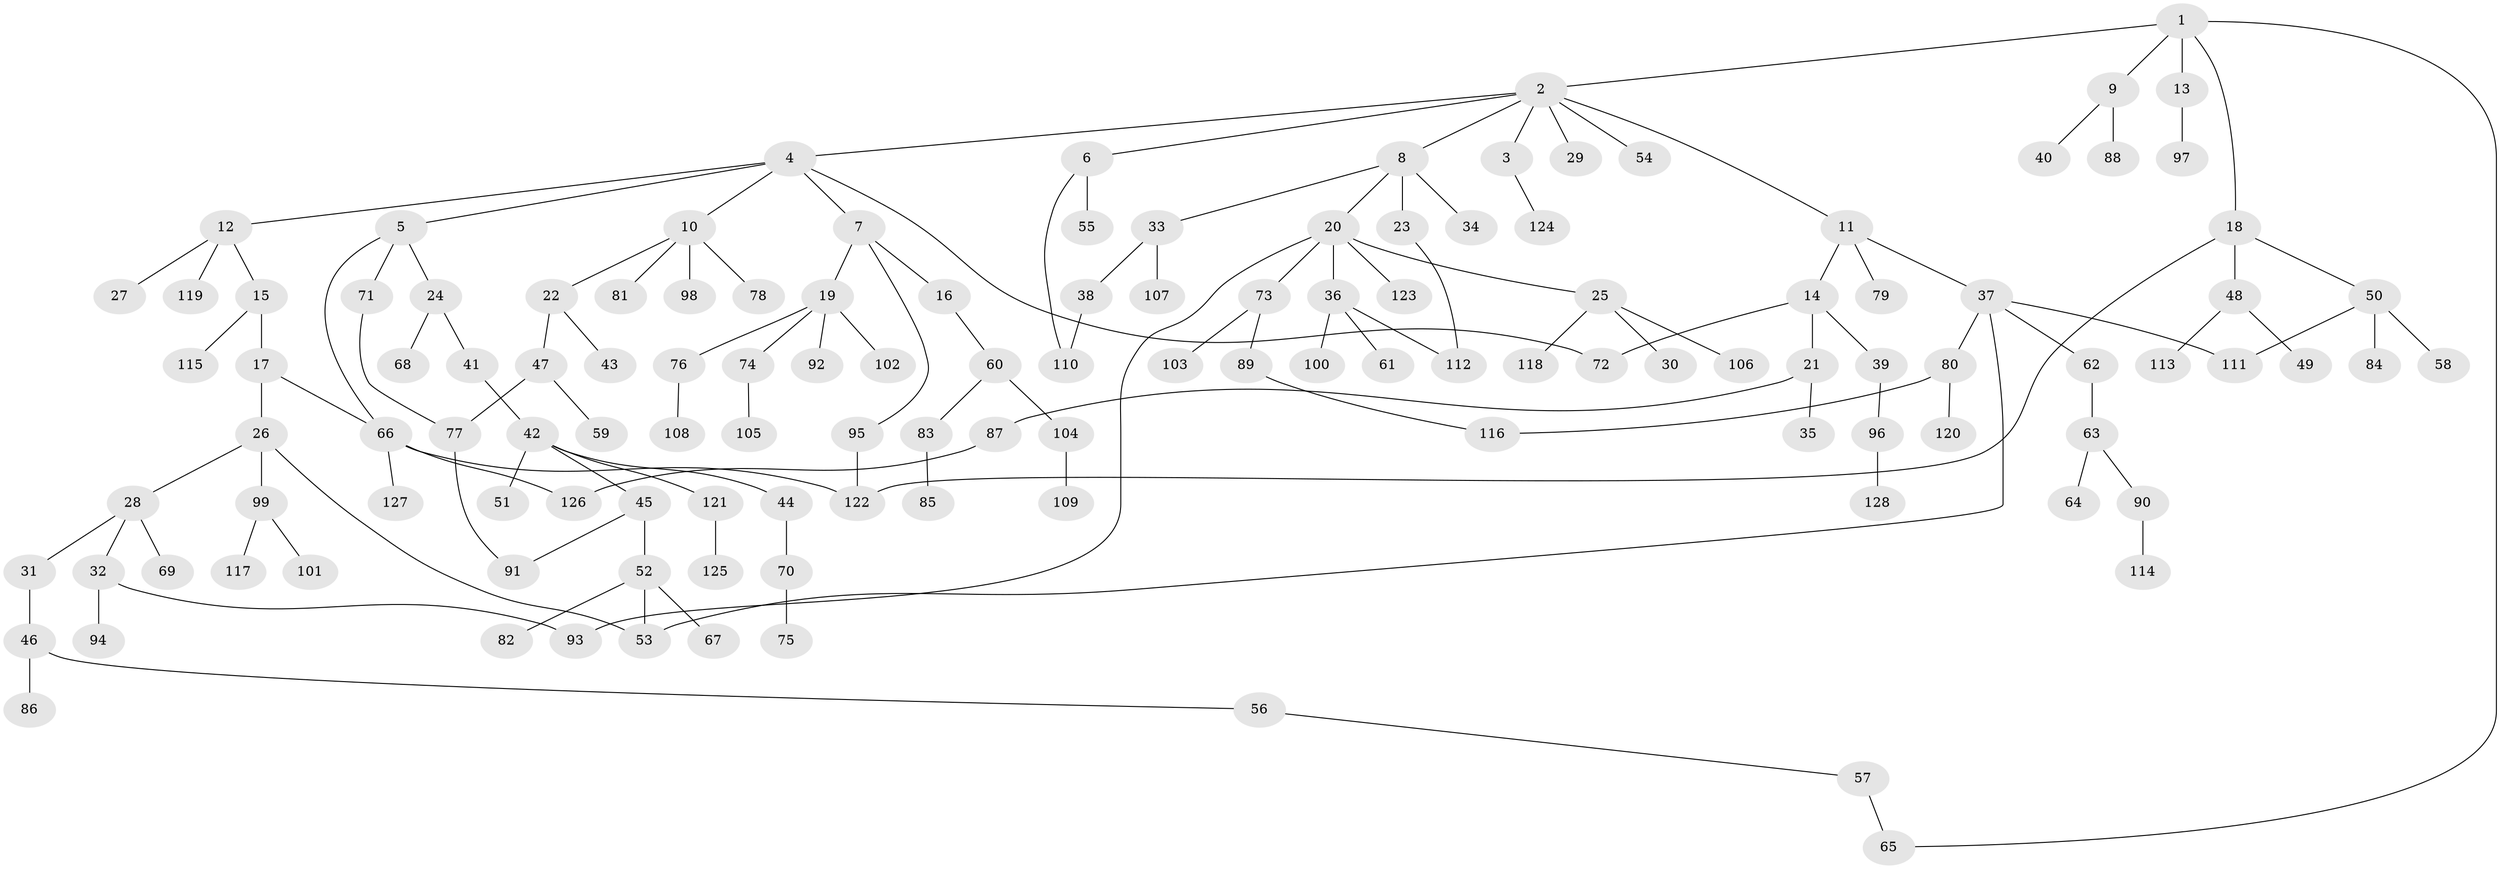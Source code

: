 // Generated by graph-tools (version 1.1) at 2025/10/02/27/25 16:10:54]
// undirected, 128 vertices, 142 edges
graph export_dot {
graph [start="1"]
  node [color=gray90,style=filled];
  1;
  2;
  3;
  4;
  5;
  6;
  7;
  8;
  9;
  10;
  11;
  12;
  13;
  14;
  15;
  16;
  17;
  18;
  19;
  20;
  21;
  22;
  23;
  24;
  25;
  26;
  27;
  28;
  29;
  30;
  31;
  32;
  33;
  34;
  35;
  36;
  37;
  38;
  39;
  40;
  41;
  42;
  43;
  44;
  45;
  46;
  47;
  48;
  49;
  50;
  51;
  52;
  53;
  54;
  55;
  56;
  57;
  58;
  59;
  60;
  61;
  62;
  63;
  64;
  65;
  66;
  67;
  68;
  69;
  70;
  71;
  72;
  73;
  74;
  75;
  76;
  77;
  78;
  79;
  80;
  81;
  82;
  83;
  84;
  85;
  86;
  87;
  88;
  89;
  90;
  91;
  92;
  93;
  94;
  95;
  96;
  97;
  98;
  99;
  100;
  101;
  102;
  103;
  104;
  105;
  106;
  107;
  108;
  109;
  110;
  111;
  112;
  113;
  114;
  115;
  116;
  117;
  118;
  119;
  120;
  121;
  122;
  123;
  124;
  125;
  126;
  127;
  128;
  1 -- 2;
  1 -- 9;
  1 -- 13;
  1 -- 18;
  1 -- 65;
  2 -- 3;
  2 -- 4;
  2 -- 6;
  2 -- 8;
  2 -- 11;
  2 -- 29;
  2 -- 54;
  3 -- 124;
  4 -- 5;
  4 -- 7;
  4 -- 10;
  4 -- 12;
  4 -- 72;
  5 -- 24;
  5 -- 71;
  5 -- 66;
  6 -- 55;
  6 -- 110;
  7 -- 16;
  7 -- 19;
  7 -- 95;
  8 -- 20;
  8 -- 23;
  8 -- 33;
  8 -- 34;
  9 -- 40;
  9 -- 88;
  10 -- 22;
  10 -- 78;
  10 -- 81;
  10 -- 98;
  11 -- 14;
  11 -- 37;
  11 -- 79;
  12 -- 15;
  12 -- 27;
  12 -- 119;
  13 -- 97;
  14 -- 21;
  14 -- 39;
  14 -- 72;
  15 -- 17;
  15 -- 115;
  16 -- 60;
  17 -- 26;
  17 -- 66;
  18 -- 48;
  18 -- 50;
  18 -- 122;
  19 -- 74;
  19 -- 76;
  19 -- 92;
  19 -- 102;
  20 -- 25;
  20 -- 36;
  20 -- 73;
  20 -- 93;
  20 -- 123;
  21 -- 35;
  21 -- 87;
  22 -- 43;
  22 -- 47;
  23 -- 112;
  24 -- 41;
  24 -- 68;
  25 -- 30;
  25 -- 106;
  25 -- 118;
  26 -- 28;
  26 -- 99;
  26 -- 53;
  28 -- 31;
  28 -- 32;
  28 -- 69;
  31 -- 46;
  32 -- 94;
  32 -- 93;
  33 -- 38;
  33 -- 107;
  36 -- 61;
  36 -- 100;
  36 -- 112;
  37 -- 62;
  37 -- 80;
  37 -- 111;
  37 -- 53;
  38 -- 110;
  39 -- 96;
  41 -- 42;
  42 -- 44;
  42 -- 45;
  42 -- 51;
  42 -- 121;
  44 -- 70;
  45 -- 52;
  45 -- 91;
  46 -- 56;
  46 -- 86;
  47 -- 59;
  47 -- 77;
  48 -- 49;
  48 -- 113;
  50 -- 58;
  50 -- 84;
  50 -- 111;
  52 -- 53;
  52 -- 67;
  52 -- 82;
  56 -- 57;
  57 -- 65;
  60 -- 83;
  60 -- 104;
  62 -- 63;
  63 -- 64;
  63 -- 90;
  66 -- 122;
  66 -- 127;
  66 -- 126;
  70 -- 75;
  71 -- 77;
  73 -- 89;
  73 -- 103;
  74 -- 105;
  76 -- 108;
  77 -- 91;
  80 -- 120;
  80 -- 116;
  83 -- 85;
  87 -- 126;
  89 -- 116;
  90 -- 114;
  95 -- 122;
  96 -- 128;
  99 -- 101;
  99 -- 117;
  104 -- 109;
  121 -- 125;
}

